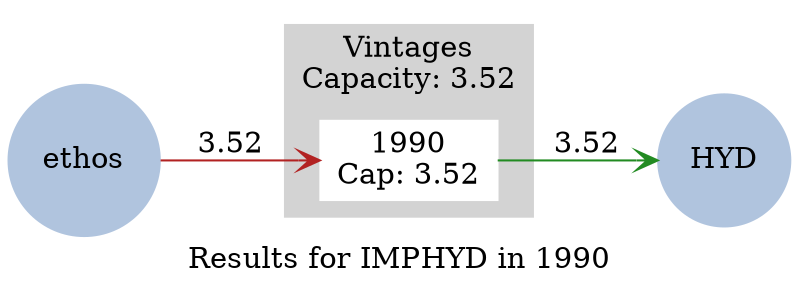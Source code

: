 strict digraph model {
	label = "Results for IMPHYD in 1990" ;

	compound    = "True" ;
	concentrate = "True";
	rankdir     = "LR" ;
	splines     = "False" ;

	node [ style="filled" ] ;
	edge [ arrowhead="vee" ] ;

	subgraph cluster_vintages {
		label = "Vintages\nCapacity: 3.52" ;

		href  = "results1990.svg" ;
		style = "filled"
		color = "lightgrey"

		node [ color="white", shape="box" ] ;

		"1990" [ href="results_IMPHYD_p1990v1990_segments.svg", label="1990\nCap: 3.52" ] ;
	}

	subgraph energy_carriers {
		node [
		  color     = "lightsteelblue",
		  fontcolor = "black",
		  shape     = "circle"
		] ;

		"HYD"   [ href="../commodities/rc_HYD_1990.svg" ] ;
		"ethos" [ href="../commodities/rc_ethos_1990.svg" ] ;
	}

	subgraph inputs {
		edge [ color="firebrick" ] ;

		"ethos" -> "1990" [ label="3.52" ] ;
	}

	subgraph outputs {
		edge [ color="forestgreen" ] ;

		"1990" -> "HYD" [ label="3.52" ] ;
	}
}
